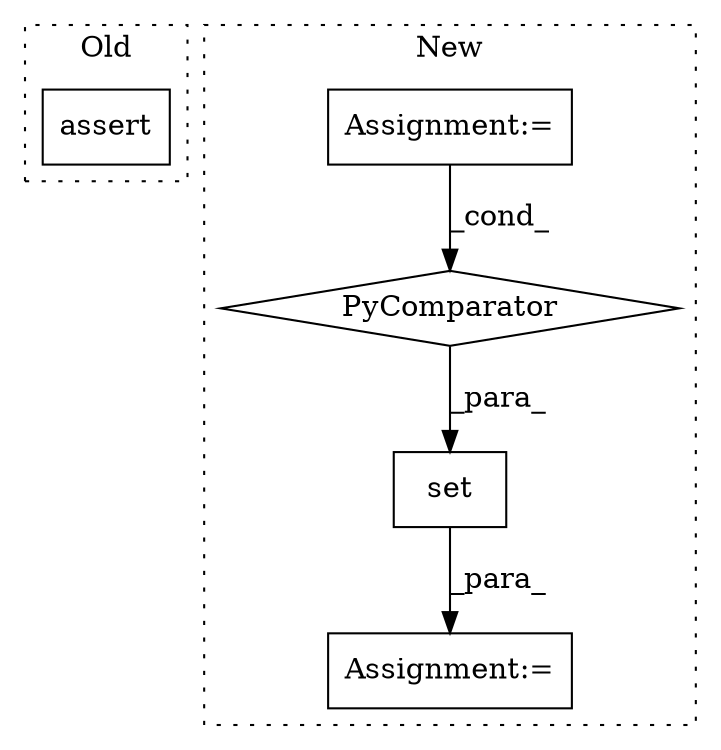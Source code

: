 digraph G {
subgraph cluster0 {
1 [label="assert" a="32" s="6712,6746" l="12,1" shape="box"];
label = "Old";
style="dotted";
}
subgraph cluster1 {
2 [label="set" a="32" s="7478,7596" l="15,-5" shape="box"];
3 [label="Assignment:=" a="7" s="7477" l="1" shape="box"];
4 [label="Assignment:=" a="7" s="7559" l="29" shape="box"];
5 [label="PyComparator" a="113" s="7559" l="29" shape="diamond"];
label = "New";
style="dotted";
}
2 -> 3 [label="_para_"];
4 -> 5 [label="_cond_"];
5 -> 2 [label="_para_"];
}